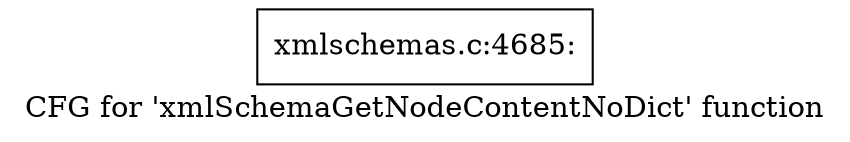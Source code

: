 digraph "CFG for 'xmlSchemaGetNodeContentNoDict' function" {
	label="CFG for 'xmlSchemaGetNodeContentNoDict' function";

	Node0x4c88de0 [shape=record,label="{xmlschemas.c:4685:}"];
}
